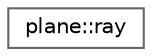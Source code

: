 digraph "Graphical Class Hierarchy"
{
 // LATEX_PDF_SIZE
  bgcolor="transparent";
  edge [fontname=Helvetica,fontsize=10,labelfontname=Helvetica,labelfontsize=10];
  node [fontname=Helvetica,fontsize=10,shape=box,height=0.2,width=0.4];
  rankdir="LR";
  Node0 [id="Node000000",label="plane::ray",height=0.2,width=0.4,color="grey40", fillcolor="white", style="filled",URL="$classFoam_1_1plane_1_1ray.html",tooltip=" "];
}
